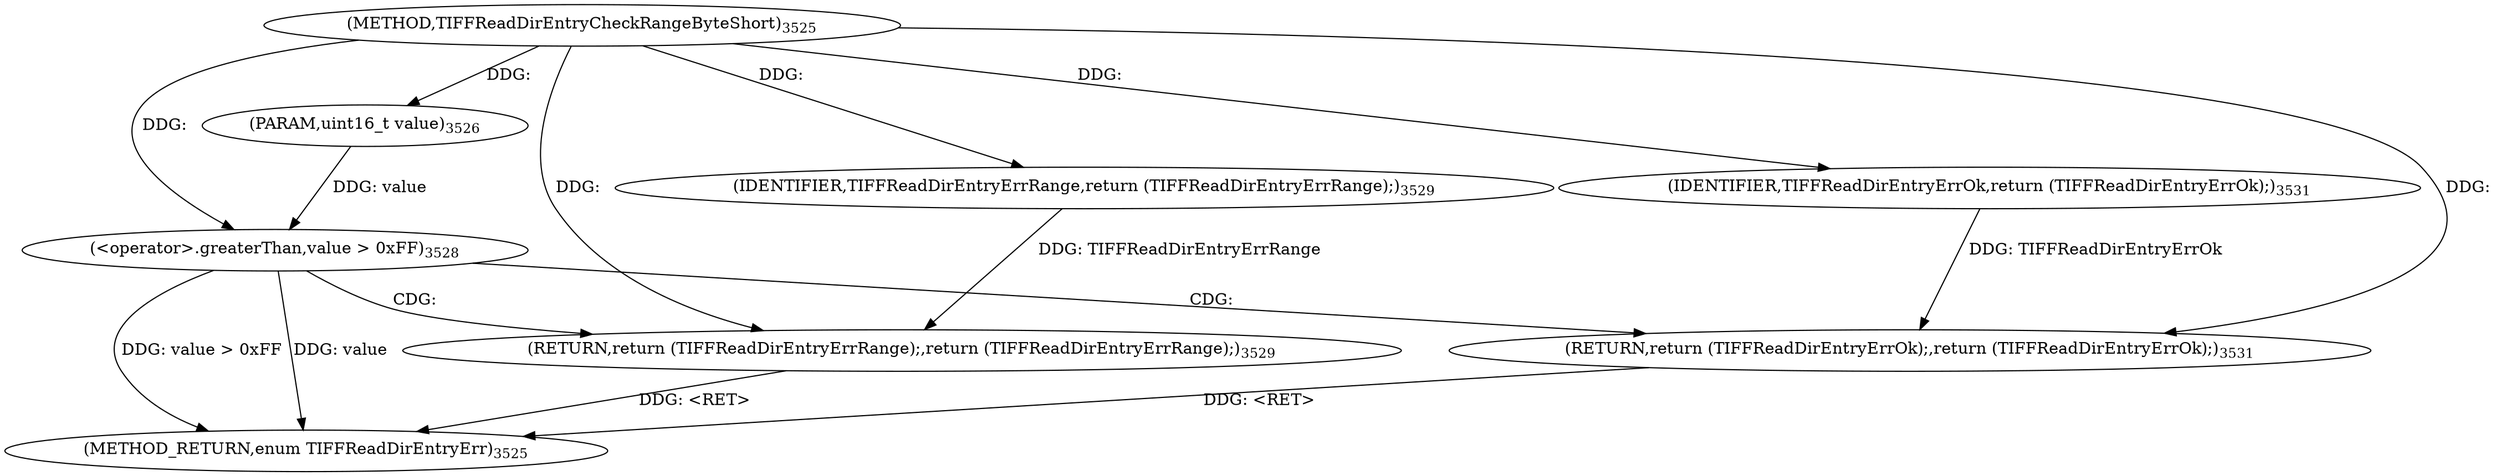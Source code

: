 digraph "TIFFReadDirEntryCheckRangeByteShort" {  
"87338" [label = <(METHOD,TIFFReadDirEntryCheckRangeByteShort)<SUB>3525</SUB>> ]
"87352" [label = <(METHOD_RETURN,enum TIFFReadDirEntryErr)<SUB>3525</SUB>> ]
"87339" [label = <(PARAM,uint16_t value)<SUB>3526</SUB>> ]
"87342" [label = <(&lt;operator&gt;.greaterThan,value &gt; 0xFF)<SUB>3528</SUB>> ]
"87346" [label = <(RETURN,return (TIFFReadDirEntryErrRange);,return (TIFFReadDirEntryErrRange);)<SUB>3529</SUB>> ]
"87347" [label = <(IDENTIFIER,TIFFReadDirEntryErrRange,return (TIFFReadDirEntryErrRange);)<SUB>3529</SUB>> ]
"87350" [label = <(RETURN,return (TIFFReadDirEntryErrOk);,return (TIFFReadDirEntryErrOk);)<SUB>3531</SUB>> ]
"87351" [label = <(IDENTIFIER,TIFFReadDirEntryErrOk,return (TIFFReadDirEntryErrOk);)<SUB>3531</SUB>> ]
  "87350" -> "87352"  [ label = "DDG: &lt;RET&gt;"] 
  "87346" -> "87352"  [ label = "DDG: &lt;RET&gt;"] 
  "87342" -> "87352"  [ label = "DDG: value"] 
  "87342" -> "87352"  [ label = "DDG: value &gt; 0xFF"] 
  "87338" -> "87339"  [ label = "DDG: "] 
  "87339" -> "87342"  [ label = "DDG: value"] 
  "87338" -> "87342"  [ label = "DDG: "] 
  "87347" -> "87346"  [ label = "DDG: TIFFReadDirEntryErrRange"] 
  "87338" -> "87346"  [ label = "DDG: "] 
  "87338" -> "87347"  [ label = "DDG: "] 
  "87351" -> "87350"  [ label = "DDG: TIFFReadDirEntryErrOk"] 
  "87338" -> "87350"  [ label = "DDG: "] 
  "87338" -> "87351"  [ label = "DDG: "] 
  "87342" -> "87350"  [ label = "CDG: "] 
  "87342" -> "87346"  [ label = "CDG: "] 
}
